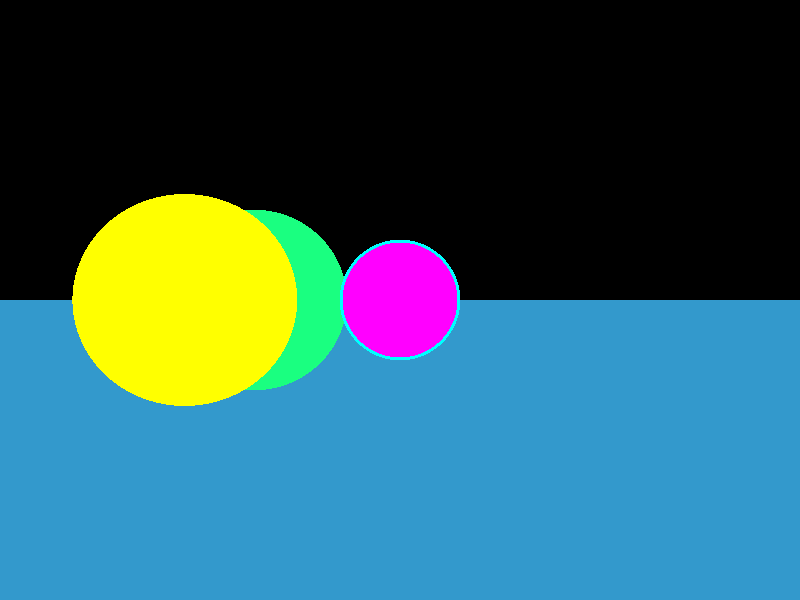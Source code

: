 // cs174, assignment 1 sample file (RIGHT HANDED)

//camera pointing down positive x - case 1
camera {
    location  <-14, 0,0> 
    up        <0,  1,  0>
    right     <0, 0,  1.3333>
    look_at   <0, 0, 0>
}

light_source {<-100, 100, 100> color rgb <1.5, 1.5, 1.5>}

sphere {<-3.5, 0, 0>, 1
  pigment {color rgb <1.0, 0.0, 1.0>}
  finish {ambient 0.2 diffuse 0.4 specular 0.1 roughness 0.01}
}

sphere {<1, 0, 0>, 1.5 
  pigment {color rgb <0.0, 1.0, 1.0>}
  finish {ambient 0.2 diffuse 0.4 specular 0.1 roughness 0.01}
}

sphere {<-2.5, 0, -4>, 2 
  pigment {color rgb <1.0, 1.0, 0.0>}
  finish {ambient 0.2 diffuse 0.4 specular 0.1 roughness 0.01}
}

sphere {<2.8, 0, -4>, 2.5
  pigment {color rgb <0.1, 1.0, 0.5>}
  finish {ambient 0.2 diffuse 0.4 specular 0.1 roughness 0.01}
}

plane {<0, 1, 0>, -4
    pigment {color rgb <0.2, 0.6, 0.8>}
    finish {ambient 0.4 diffuse 0.8 roughness 0.01}
}